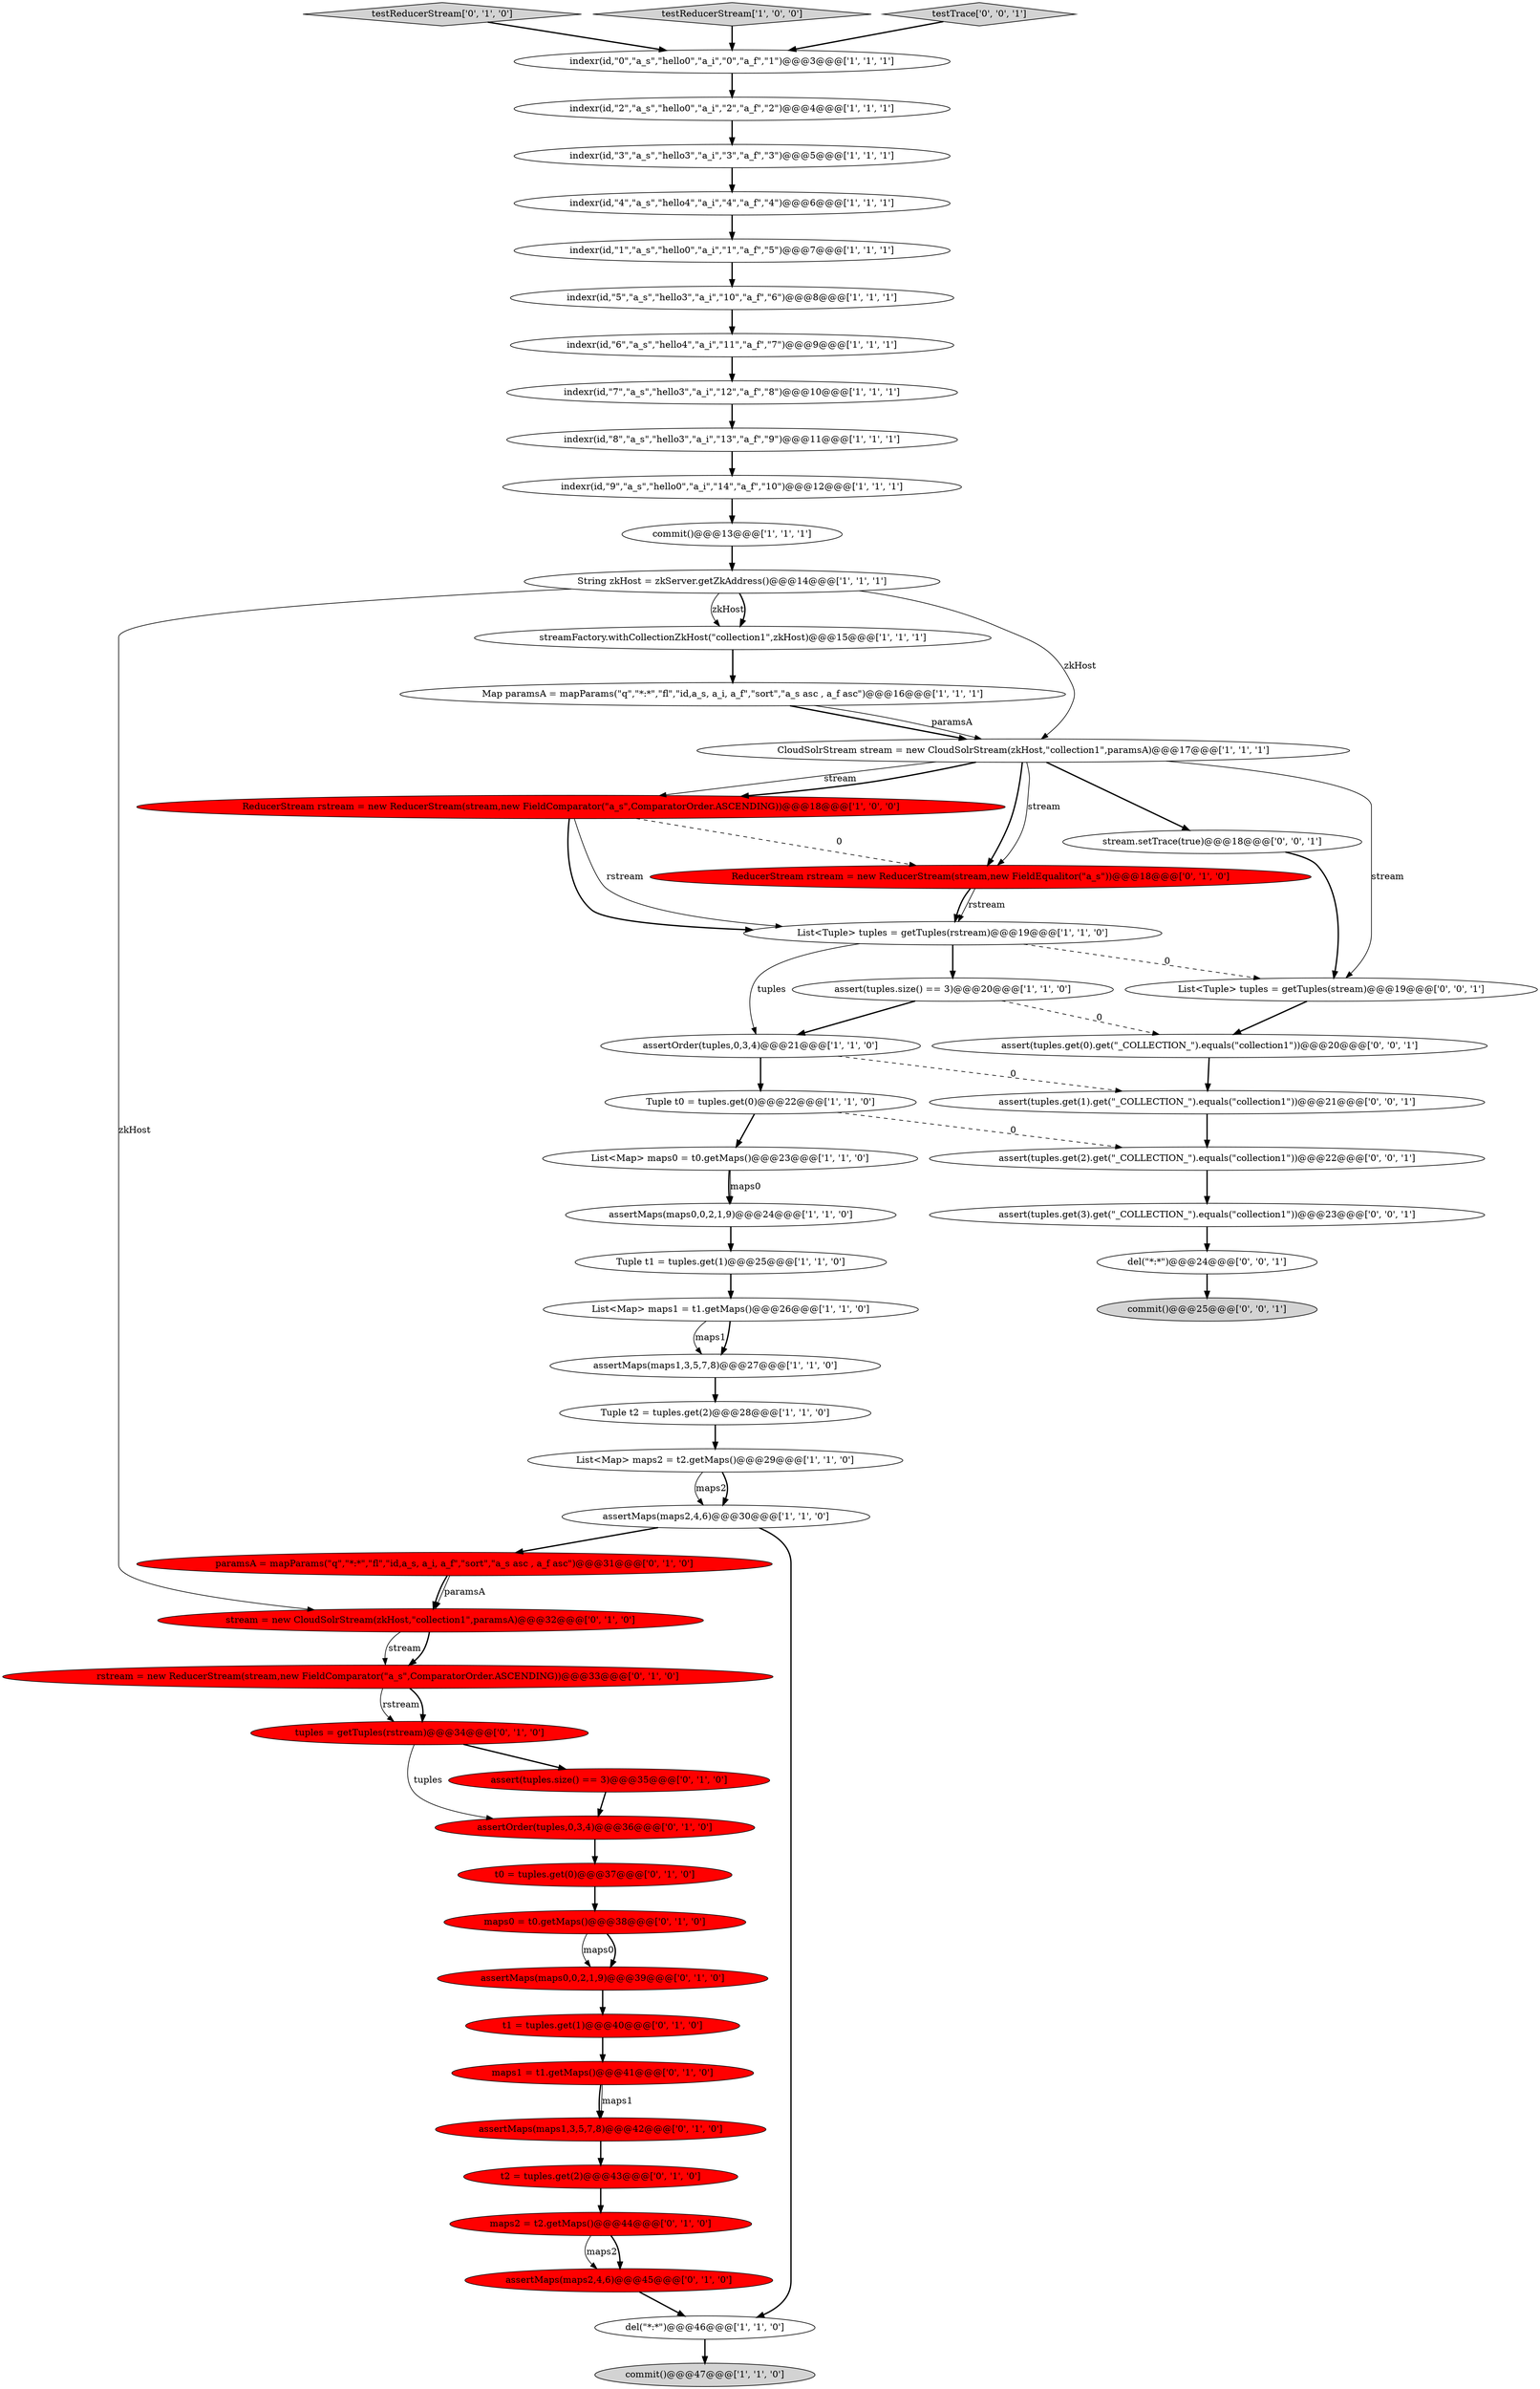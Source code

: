 digraph {
33 [style = filled, label = "assertMaps(maps1,3,5,7,8)@@@42@@@['0', '1', '0']", fillcolor = red, shape = ellipse image = "AAA1AAABBB2BBB"];
36 [style = filled, label = "t1 = tuples.get(1)@@@40@@@['0', '1', '0']", fillcolor = red, shape = ellipse image = "AAA1AAABBB2BBB"];
45 [style = filled, label = "t2 = tuples.get(2)@@@43@@@['0', '1', '0']", fillcolor = red, shape = ellipse image = "AAA1AAABBB2BBB"];
20 [style = filled, label = "streamFactory.withCollectionZkHost(\"collection1\",zkHost)@@@15@@@['1', '1', '1']", fillcolor = white, shape = ellipse image = "AAA0AAABBB1BBB"];
43 [style = filled, label = "assertMaps(maps0,0,2,1,9)@@@39@@@['0', '1', '0']", fillcolor = red, shape = ellipse image = "AAA1AAABBB2BBB"];
47 [style = filled, label = "assertMaps(maps2,4,6)@@@45@@@['0', '1', '0']", fillcolor = red, shape = ellipse image = "AAA1AAABBB2BBB"];
40 [style = filled, label = "rstream = new ReducerStream(stream,new FieldComparator(\"a_s\",ComparatorOrder.ASCENDING))@@@33@@@['0', '1', '0']", fillcolor = red, shape = ellipse image = "AAA1AAABBB2BBB"];
32 [style = filled, label = "tuples = getTuples(rstream)@@@34@@@['0', '1', '0']", fillcolor = red, shape = ellipse image = "AAA1AAABBB2BBB"];
2 [style = filled, label = "Map paramsA = mapParams(\"q\",\"*:*\",\"fl\",\"id,a_s, a_i, a_f\",\"sort\",\"a_s asc , a_f asc\")@@@16@@@['1', '1', '1']", fillcolor = white, shape = ellipse image = "AAA0AAABBB1BBB"];
21 [style = filled, label = "indexr(id,\"5\",\"a_s\",\"hello3\",\"a_i\",\"10\",\"a_f\",\"6\")@@@8@@@['1', '1', '1']", fillcolor = white, shape = ellipse image = "AAA0AAABBB1BBB"];
39 [style = filled, label = "maps0 = t0.getMaps()@@@38@@@['0', '1', '0']", fillcolor = red, shape = ellipse image = "AAA1AAABBB2BBB"];
19 [style = filled, label = "indexr(id,\"7\",\"a_s\",\"hello3\",\"a_i\",\"12\",\"a_f\",\"8\")@@@10@@@['1', '1', '1']", fillcolor = white, shape = ellipse image = "AAA0AAABBB1BBB"];
31 [style = filled, label = "maps1 = t1.getMaps()@@@41@@@['0', '1', '0']", fillcolor = red, shape = ellipse image = "AAA1AAABBB2BBB"];
5 [style = filled, label = "indexr(id,\"6\",\"a_s\",\"hello4\",\"a_i\",\"11\",\"a_f\",\"7\")@@@9@@@['1', '1', '1']", fillcolor = white, shape = ellipse image = "AAA0AAABBB1BBB"];
10 [style = filled, label = "Tuple t0 = tuples.get(0)@@@22@@@['1', '1', '0']", fillcolor = white, shape = ellipse image = "AAA0AAABBB1BBB"];
1 [style = filled, label = "Tuple t1 = tuples.get(1)@@@25@@@['1', '1', '0']", fillcolor = white, shape = ellipse image = "AAA0AAABBB1BBB"];
8 [style = filled, label = "assertOrder(tuples,0,3,4)@@@21@@@['1', '1', '0']", fillcolor = white, shape = ellipse image = "AAA0AAABBB1BBB"];
30 [style = filled, label = "indexr(id,\"1\",\"a_s\",\"hello0\",\"a_i\",\"1\",\"a_f\",\"5\")@@@7@@@['1', '1', '1']", fillcolor = white, shape = ellipse image = "AAA0AAABBB1BBB"];
13 [style = filled, label = "indexr(id,\"0\",\"a_s\",\"hello0\",\"a_i\",\"0\",\"a_f\",\"1\")@@@3@@@['1', '1', '1']", fillcolor = white, shape = ellipse image = "AAA0AAABBB1BBB"];
23 [style = filled, label = "List<Map> maps2 = t2.getMaps()@@@29@@@['1', '1', '0']", fillcolor = white, shape = ellipse image = "AAA0AAABBB1BBB"];
24 [style = filled, label = "String zkHost = zkServer.getZkAddress()@@@14@@@['1', '1', '1']", fillcolor = white, shape = ellipse image = "AAA0AAABBB1BBB"];
22 [style = filled, label = "del(\"*:*\")@@@46@@@['1', '1', '0']", fillcolor = white, shape = ellipse image = "AAA0AAABBB1BBB"];
28 [style = filled, label = "ReducerStream rstream = new ReducerStream(stream,new FieldComparator(\"a_s\",ComparatorOrder.ASCENDING))@@@18@@@['1', '0', '0']", fillcolor = red, shape = ellipse image = "AAA1AAABBB1BBB"];
35 [style = filled, label = "ReducerStream rstream = new ReducerStream(stream,new FieldEqualitor(\"a_s\"))@@@18@@@['0', '1', '0']", fillcolor = red, shape = ellipse image = "AAA1AAABBB2BBB"];
15 [style = filled, label = "commit()@@@47@@@['1', '1', '0']", fillcolor = lightgray, shape = ellipse image = "AAA0AAABBB1BBB"];
7 [style = filled, label = "commit()@@@13@@@['1', '1', '1']", fillcolor = white, shape = ellipse image = "AAA0AAABBB1BBB"];
18 [style = filled, label = "assertMaps(maps1,3,5,7,8)@@@27@@@['1', '1', '0']", fillcolor = white, shape = ellipse image = "AAA0AAABBB1BBB"];
42 [style = filled, label = "testReducerStream['0', '1', '0']", fillcolor = lightgray, shape = diamond image = "AAA0AAABBB2BBB"];
50 [style = filled, label = "assert(tuples.get(1).get(\"_COLLECTION_\").equals(\"collection1\"))@@@21@@@['0', '0', '1']", fillcolor = white, shape = ellipse image = "AAA0AAABBB3BBB"];
55 [style = filled, label = "assert(tuples.get(0).get(\"_COLLECTION_\").equals(\"collection1\"))@@@20@@@['0', '0', '1']", fillcolor = white, shape = ellipse image = "AAA0AAABBB3BBB"];
3 [style = filled, label = "assertMaps(maps0,0,2,1,9)@@@24@@@['1', '1', '0']", fillcolor = white, shape = ellipse image = "AAA0AAABBB1BBB"];
44 [style = filled, label = "maps2 = t2.getMaps()@@@44@@@['0', '1', '0']", fillcolor = red, shape = ellipse image = "AAA1AAABBB2BBB"];
51 [style = filled, label = "commit()@@@25@@@['0', '0', '1']", fillcolor = lightgray, shape = ellipse image = "AAA0AAABBB3BBB"];
56 [style = filled, label = "del(\"*:*\")@@@24@@@['0', '0', '1']", fillcolor = white, shape = ellipse image = "AAA0AAABBB3BBB"];
9 [style = filled, label = "List<Map> maps1 = t1.getMaps()@@@26@@@['1', '1', '0']", fillcolor = white, shape = ellipse image = "AAA0AAABBB1BBB"];
12 [style = filled, label = "assertMaps(maps2,4,6)@@@30@@@['1', '1', '0']", fillcolor = white, shape = ellipse image = "AAA0AAABBB1BBB"];
37 [style = filled, label = "paramsA = mapParams(\"q\",\"*:*\",\"fl\",\"id,a_s, a_i, a_f\",\"sort\",\"a_s asc , a_f asc\")@@@31@@@['0', '1', '0']", fillcolor = red, shape = ellipse image = "AAA1AAABBB2BBB"];
48 [style = filled, label = "assert(tuples.get(2).get(\"_COLLECTION_\").equals(\"collection1\"))@@@22@@@['0', '0', '1']", fillcolor = white, shape = ellipse image = "AAA0AAABBB3BBB"];
0 [style = filled, label = "indexr(id,\"9\",\"a_s\",\"hello0\",\"a_i\",\"14\",\"a_f\",\"10\")@@@12@@@['1', '1', '1']", fillcolor = white, shape = ellipse image = "AAA0AAABBB1BBB"];
29 [style = filled, label = "Tuple t2 = tuples.get(2)@@@28@@@['1', '1', '0']", fillcolor = white, shape = ellipse image = "AAA0AAABBB1BBB"];
25 [style = filled, label = "testReducerStream['1', '0', '0']", fillcolor = lightgray, shape = diamond image = "AAA0AAABBB1BBB"];
52 [style = filled, label = "testTrace['0', '0', '1']", fillcolor = lightgray, shape = diamond image = "AAA0AAABBB3BBB"];
26 [style = filled, label = "List<Tuple> tuples = getTuples(rstream)@@@19@@@['1', '1', '0']", fillcolor = white, shape = ellipse image = "AAA0AAABBB1BBB"];
34 [style = filled, label = "assertOrder(tuples,0,3,4)@@@36@@@['0', '1', '0']", fillcolor = red, shape = ellipse image = "AAA1AAABBB2BBB"];
54 [style = filled, label = "stream.setTrace(true)@@@18@@@['0', '0', '1']", fillcolor = white, shape = ellipse image = "AAA0AAABBB3BBB"];
4 [style = filled, label = "CloudSolrStream stream = new CloudSolrStream(zkHost,\"collection1\",paramsA)@@@17@@@['1', '1', '1']", fillcolor = white, shape = ellipse image = "AAA0AAABBB1BBB"];
16 [style = filled, label = "indexr(id,\"2\",\"a_s\",\"hello0\",\"a_i\",\"2\",\"a_f\",\"2\")@@@4@@@['1', '1', '1']", fillcolor = white, shape = ellipse image = "AAA0AAABBB1BBB"];
49 [style = filled, label = "List<Tuple> tuples = getTuples(stream)@@@19@@@['0', '0', '1']", fillcolor = white, shape = ellipse image = "AAA0AAABBB3BBB"];
38 [style = filled, label = "stream = new CloudSolrStream(zkHost,\"collection1\",paramsA)@@@32@@@['0', '1', '0']", fillcolor = red, shape = ellipse image = "AAA1AAABBB2BBB"];
27 [style = filled, label = "indexr(id,\"8\",\"a_s\",\"hello3\",\"a_i\",\"13\",\"a_f\",\"9\")@@@11@@@['1', '1', '1']", fillcolor = white, shape = ellipse image = "AAA0AAABBB1BBB"];
11 [style = filled, label = "indexr(id,\"4\",\"a_s\",\"hello4\",\"a_i\",\"4\",\"a_f\",\"4\")@@@6@@@['1', '1', '1']", fillcolor = white, shape = ellipse image = "AAA0AAABBB1BBB"];
6 [style = filled, label = "indexr(id,\"3\",\"a_s\",\"hello3\",\"a_i\",\"3\",\"a_f\",\"3\")@@@5@@@['1', '1', '1']", fillcolor = white, shape = ellipse image = "AAA0AAABBB1BBB"];
14 [style = filled, label = "assert(tuples.size() == 3)@@@20@@@['1', '1', '0']", fillcolor = white, shape = ellipse image = "AAA0AAABBB1BBB"];
46 [style = filled, label = "assert(tuples.size() == 3)@@@35@@@['0', '1', '0']", fillcolor = red, shape = ellipse image = "AAA1AAABBB2BBB"];
41 [style = filled, label = "t0 = tuples.get(0)@@@37@@@['0', '1', '0']", fillcolor = red, shape = ellipse image = "AAA1AAABBB2BBB"];
53 [style = filled, label = "assert(tuples.get(3).get(\"_COLLECTION_\").equals(\"collection1\"))@@@23@@@['0', '0', '1']", fillcolor = white, shape = ellipse image = "AAA0AAABBB3BBB"];
17 [style = filled, label = "List<Map> maps0 = t0.getMaps()@@@23@@@['1', '1', '0']", fillcolor = white, shape = ellipse image = "AAA0AAABBB1BBB"];
8->10 [style = bold, label=""];
39->43 [style = solid, label="maps0"];
4->35 [style = bold, label=""];
42->13 [style = bold, label=""];
22->15 [style = bold, label=""];
54->49 [style = bold, label=""];
32->46 [style = bold, label=""];
46->34 [style = bold, label=""];
3->1 [style = bold, label=""];
27->0 [style = bold, label=""];
25->13 [style = bold, label=""];
16->6 [style = bold, label=""];
36->31 [style = bold, label=""];
43->36 [style = bold, label=""];
39->43 [style = bold, label=""];
26->14 [style = bold, label=""];
24->20 [style = solid, label="zkHost"];
28->26 [style = bold, label=""];
10->17 [style = bold, label=""];
34->41 [style = bold, label=""];
48->53 [style = bold, label=""];
29->23 [style = bold, label=""];
23->12 [style = solid, label="maps2"];
50->48 [style = bold, label=""];
52->13 [style = bold, label=""];
38->40 [style = solid, label="stream"];
28->35 [style = dashed, label="0"];
26->49 [style = dashed, label="0"];
2->4 [style = bold, label=""];
45->44 [style = bold, label=""];
4->28 [style = solid, label="stream"];
13->16 [style = bold, label=""];
12->37 [style = bold, label=""];
4->28 [style = bold, label=""];
1->9 [style = bold, label=""];
2->4 [style = solid, label="paramsA"];
4->54 [style = bold, label=""];
0->7 [style = bold, label=""];
20->2 [style = bold, label=""];
24->20 [style = bold, label=""];
49->55 [style = bold, label=""];
47->22 [style = bold, label=""];
5->19 [style = bold, label=""];
21->5 [style = bold, label=""];
56->51 [style = bold, label=""];
9->18 [style = solid, label="maps1"];
7->24 [style = bold, label=""];
30->21 [style = bold, label=""];
18->29 [style = bold, label=""];
26->8 [style = solid, label="tuples"];
40->32 [style = solid, label="rstream"];
9->18 [style = bold, label=""];
32->34 [style = solid, label="tuples"];
4->49 [style = solid, label="stream"];
8->50 [style = dashed, label="0"];
37->38 [style = bold, label=""];
31->33 [style = bold, label=""];
19->27 [style = bold, label=""];
6->11 [style = bold, label=""];
14->55 [style = dashed, label="0"];
10->48 [style = dashed, label="0"];
40->32 [style = bold, label=""];
17->3 [style = bold, label=""];
44->47 [style = solid, label="maps2"];
4->35 [style = solid, label="stream"];
33->45 [style = bold, label=""];
53->56 [style = bold, label=""];
23->12 [style = bold, label=""];
14->8 [style = bold, label=""];
55->50 [style = bold, label=""];
17->3 [style = solid, label="maps0"];
41->39 [style = bold, label=""];
31->33 [style = solid, label="maps1"];
38->40 [style = bold, label=""];
44->47 [style = bold, label=""];
28->26 [style = solid, label="rstream"];
35->26 [style = bold, label=""];
24->38 [style = solid, label="zkHost"];
11->30 [style = bold, label=""];
12->22 [style = bold, label=""];
35->26 [style = solid, label="rstream"];
37->38 [style = solid, label="paramsA"];
24->4 [style = solid, label="zkHost"];
}
